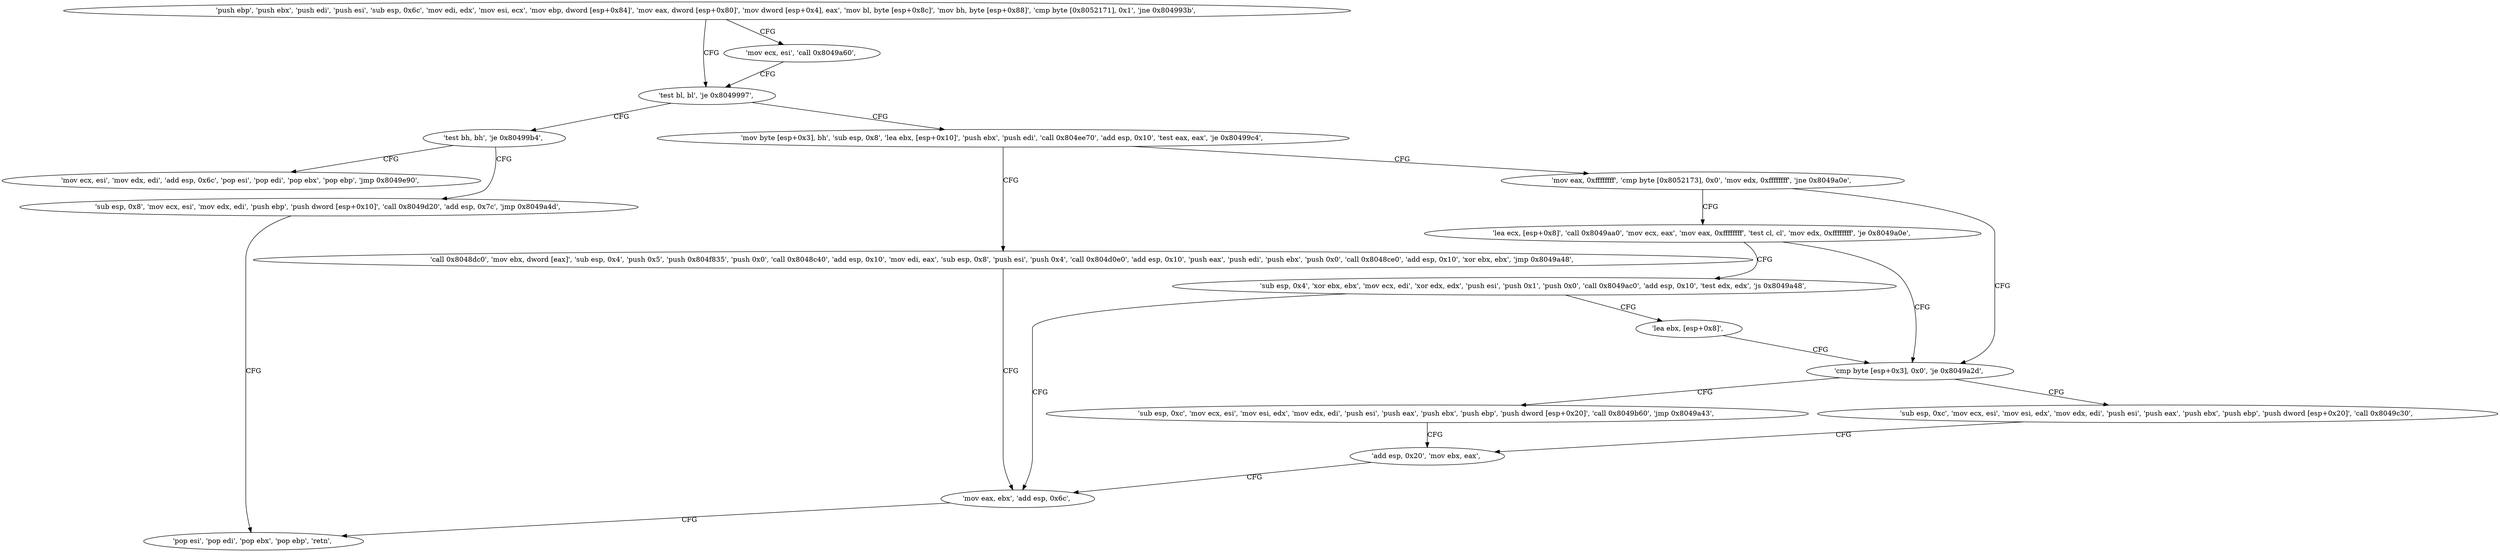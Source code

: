 digraph "func" {
"134519040" [label = "'push ebp', 'push ebx', 'push edi', 'push esi', 'sub esp, 0x6c', 'mov edi, edx', 'mov esi, ecx', 'mov ebp, dword [esp+0x84]', 'mov eax, dword [esp+0x80]', 'mov dword [esp+0x4], eax', 'mov bl, byte [esp+0x8c]', 'mov bh, byte [esp+0x88]', 'cmp byte [0x8052171], 0x1', 'jne 0x804993b', " ]
"134519099" [label = "'test bl, bl', 'je 0x8049997', " ]
"134519092" [label = "'mov ecx, esi', 'call 0x8049a60', " ]
"134519191" [label = "'test bh, bh', 'je 0x80499b4', " ]
"134519103" [label = "'mov byte [esp+0x3], bh', 'sub esp, 0x8', 'lea ebx, [esp+0x10]', 'push ebx', 'push edi', 'call 0x804ee70', 'add esp, 0x10', 'test eax, eax', 'je 0x80499c4', " ]
"134519220" [label = "'mov ecx, esi', 'mov edx, edi', 'add esp, 0x6c', 'pop esi', 'pop edi', 'pop ebx', 'pop ebp', 'jmp 0x8049e90', " ]
"134519195" [label = "'sub esp, 0x8', 'mov ecx, esi', 'mov edx, edi', 'push ebp', 'push dword [esp+0x10]', 'call 0x8049d20', 'add esp, 0x7c', 'jmp 0x8049a4d', " ]
"134519236" [label = "'mov eax, 0xffffffff', 'cmp byte [0x8052173], 0x0', 'mov edx, 0xffffffff', 'jne 0x8049a0e', " ]
"134519128" [label = "'call 0x8048dc0', 'mov ebx, dword [eax]', 'sub esp, 0x4', 'push 0x5', 'push 0x804f835', 'push 0x0', 'call 0x8048c40', 'add esp, 0x10', 'mov edi, eax', 'sub esp, 0x8', 'push esi', 'push 0x4', 'call 0x804d0e0', 'add esp, 0x10', 'push eax', 'push edi', 'push ebx', 'push 0x0', 'call 0x8048ce0', 'add esp, 0x10', 'xor ebx, ebx', 'jmp 0x8049a48', " ]
"134519373" [label = "'pop esi', 'pop edi', 'pop ebx', 'pop ebp', 'retn', " ]
"134519310" [label = "'cmp byte [esp+0x3], 0x0', 'je 0x8049a2d', " ]
"134519255" [label = "'lea ecx, [esp+0x8]', 'call 0x8049aa0', 'mov ecx, eax', 'mov eax, 0xffffffff', 'test cl, cl', 'mov edx, 0xffffffff', 'je 0x8049a0e', " ]
"134519368" [label = "'mov eax, ebx', 'add esp, 0x6c', " ]
"134519341" [label = "'sub esp, 0xc', 'mov ecx, esi', 'mov esi, edx', 'mov edx, edi', 'push esi', 'push eax', 'push ebx', 'push ebp', 'push dword [esp+0x20]', 'call 0x8049c30', " ]
"134519317" [label = "'sub esp, 0xc', 'mov ecx, esi', 'mov esi, edx', 'mov edx, edi', 'push esi', 'push eax', 'push ebx', 'push ebp', 'push dword [esp+0x20]', 'call 0x8049b60', 'jmp 0x8049a43', " ]
"134519280" [label = "'sub esp, 0x4', 'xor ebx, ebx', 'mov ecx, edi', 'xor edx, edx', 'push esi', 'push 0x1', 'push 0x0', 'call 0x8049ac0', 'add esp, 0x10', 'test edx, edx', 'js 0x8049a48', " ]
"134519363" [label = "'add esp, 0x20', 'mov ebx, eax', " ]
"134519306" [label = "'lea ebx, [esp+0x8]', " ]
"134519040" -> "134519099" [ label = "CFG" ]
"134519040" -> "134519092" [ label = "CFG" ]
"134519099" -> "134519191" [ label = "CFG" ]
"134519099" -> "134519103" [ label = "CFG" ]
"134519092" -> "134519099" [ label = "CFG" ]
"134519191" -> "134519220" [ label = "CFG" ]
"134519191" -> "134519195" [ label = "CFG" ]
"134519103" -> "134519236" [ label = "CFG" ]
"134519103" -> "134519128" [ label = "CFG" ]
"134519195" -> "134519373" [ label = "CFG" ]
"134519236" -> "134519310" [ label = "CFG" ]
"134519236" -> "134519255" [ label = "CFG" ]
"134519128" -> "134519368" [ label = "CFG" ]
"134519310" -> "134519341" [ label = "CFG" ]
"134519310" -> "134519317" [ label = "CFG" ]
"134519255" -> "134519310" [ label = "CFG" ]
"134519255" -> "134519280" [ label = "CFG" ]
"134519368" -> "134519373" [ label = "CFG" ]
"134519341" -> "134519363" [ label = "CFG" ]
"134519317" -> "134519363" [ label = "CFG" ]
"134519280" -> "134519368" [ label = "CFG" ]
"134519280" -> "134519306" [ label = "CFG" ]
"134519363" -> "134519368" [ label = "CFG" ]
"134519306" -> "134519310" [ label = "CFG" ]
}
